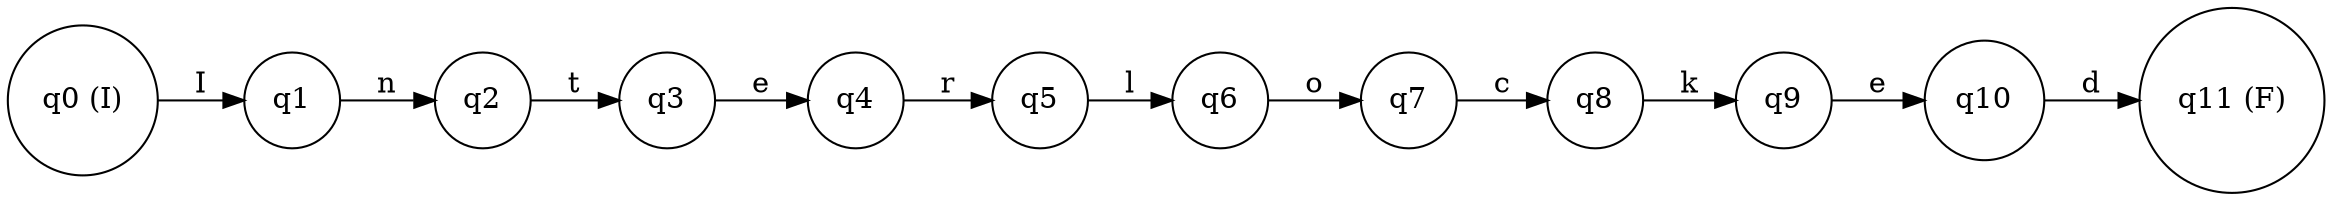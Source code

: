 digraph finite_state_machine {
rankdir=LR;
node [shape = circle];
q0 [label="q0 (I)"];
q1 [label="q1"];
q2 [label="q2"];
q3 [label="q3"];
q4 [label="q4"];
q5 [label="q5"];
q6 [label="q6"];
q7 [label="q7"];
q8 [label="q8"];
q9 [label="q9"];
q10 [label="q10"];
q11 [label="q11 (F)"];
q0 -> q1 [label="I"];
q1 -> q2 [label="n"];
q2 -> q3 [label="t"];
q3 -> q4 [label="e"];
q4 -> q5 [label="r"];
q5 -> q6 [label="l"];
q6 -> q7 [label="o"];
q7 -> q8 [label="c"];
q8 -> q9 [label="k"];
q9 -> q10 [label="e"];
q10 -> q11 [label="d"];
}